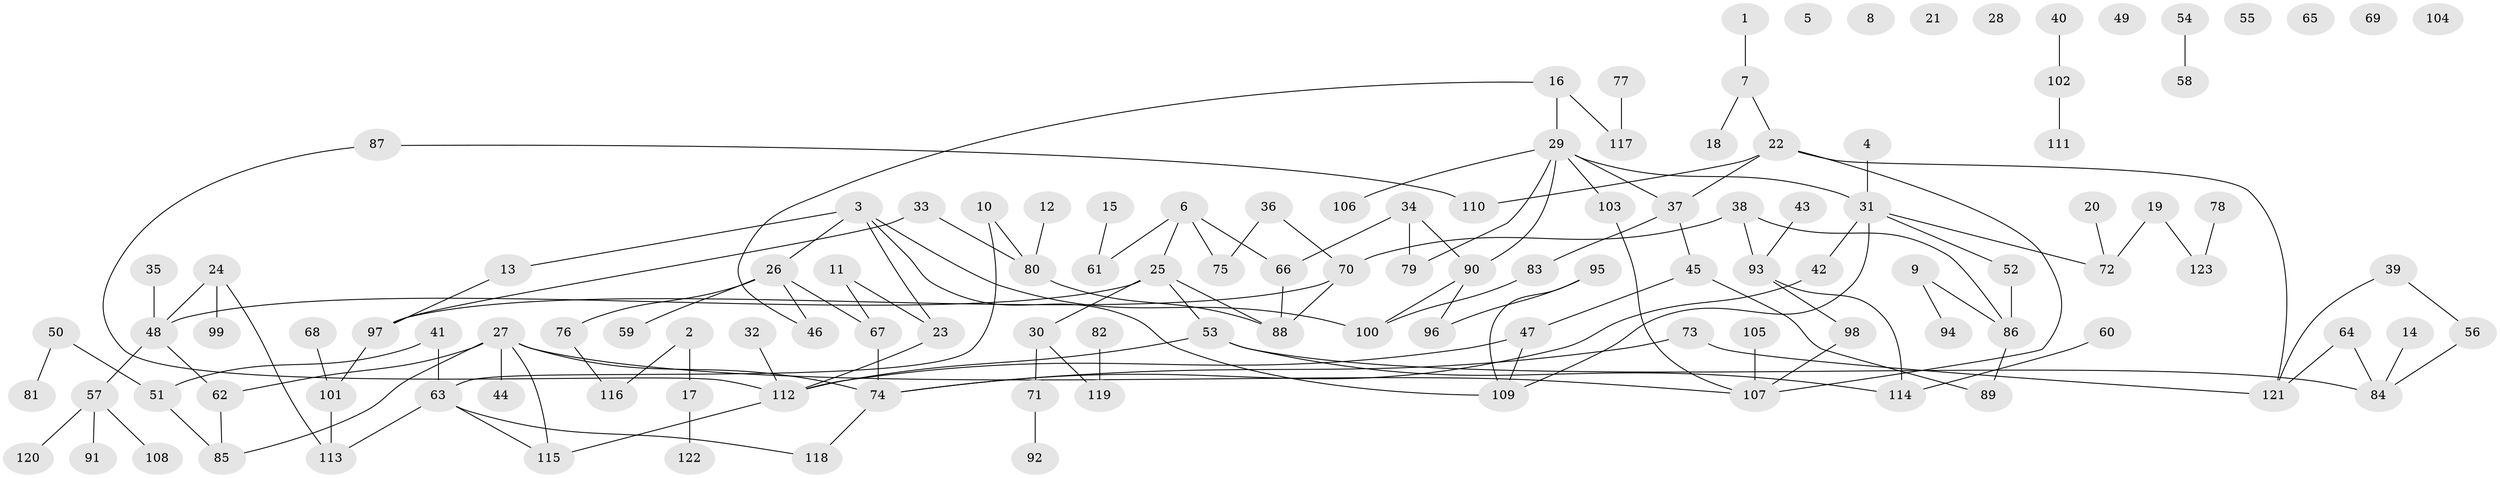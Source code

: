 // coarse degree distribution, {3: 0.12195121951219512, 7: 0.04878048780487805, 5: 0.0975609756097561, 4: 0.1951219512195122, 2: 0.1951219512195122, 6: 0.07317073170731707, 1: 0.24390243902439024, 9: 0.024390243902439025}
// Generated by graph-tools (version 1.1) at 2025/48/03/04/25 22:48:27]
// undirected, 123 vertices, 143 edges
graph export_dot {
  node [color=gray90,style=filled];
  1;
  2;
  3;
  4;
  5;
  6;
  7;
  8;
  9;
  10;
  11;
  12;
  13;
  14;
  15;
  16;
  17;
  18;
  19;
  20;
  21;
  22;
  23;
  24;
  25;
  26;
  27;
  28;
  29;
  30;
  31;
  32;
  33;
  34;
  35;
  36;
  37;
  38;
  39;
  40;
  41;
  42;
  43;
  44;
  45;
  46;
  47;
  48;
  49;
  50;
  51;
  52;
  53;
  54;
  55;
  56;
  57;
  58;
  59;
  60;
  61;
  62;
  63;
  64;
  65;
  66;
  67;
  68;
  69;
  70;
  71;
  72;
  73;
  74;
  75;
  76;
  77;
  78;
  79;
  80;
  81;
  82;
  83;
  84;
  85;
  86;
  87;
  88;
  89;
  90;
  91;
  92;
  93;
  94;
  95;
  96;
  97;
  98;
  99;
  100;
  101;
  102;
  103;
  104;
  105;
  106;
  107;
  108;
  109;
  110;
  111;
  112;
  113;
  114;
  115;
  116;
  117;
  118;
  119;
  120;
  121;
  122;
  123;
  1 -- 7;
  2 -- 17;
  2 -- 116;
  3 -- 13;
  3 -- 23;
  3 -- 26;
  3 -- 100;
  3 -- 109;
  4 -- 31;
  6 -- 25;
  6 -- 61;
  6 -- 66;
  6 -- 75;
  7 -- 18;
  7 -- 22;
  9 -- 86;
  9 -- 94;
  10 -- 63;
  10 -- 80;
  11 -- 23;
  11 -- 67;
  12 -- 80;
  13 -- 97;
  14 -- 84;
  15 -- 61;
  16 -- 29;
  16 -- 46;
  16 -- 117;
  17 -- 122;
  19 -- 72;
  19 -- 123;
  20 -- 72;
  22 -- 37;
  22 -- 107;
  22 -- 110;
  22 -- 121;
  23 -- 112;
  24 -- 48;
  24 -- 99;
  24 -- 113;
  25 -- 30;
  25 -- 48;
  25 -- 53;
  25 -- 88;
  26 -- 46;
  26 -- 59;
  26 -- 67;
  26 -- 76;
  27 -- 44;
  27 -- 62;
  27 -- 74;
  27 -- 85;
  27 -- 107;
  27 -- 115;
  29 -- 31;
  29 -- 37;
  29 -- 79;
  29 -- 90;
  29 -- 103;
  29 -- 106;
  30 -- 71;
  30 -- 119;
  31 -- 42;
  31 -- 52;
  31 -- 72;
  31 -- 109;
  32 -- 112;
  33 -- 80;
  33 -- 97;
  34 -- 66;
  34 -- 79;
  34 -- 90;
  35 -- 48;
  36 -- 70;
  36 -- 75;
  37 -- 45;
  37 -- 83;
  38 -- 70;
  38 -- 86;
  38 -- 93;
  39 -- 56;
  39 -- 121;
  40 -- 102;
  41 -- 51;
  41 -- 63;
  42 -- 74;
  43 -- 93;
  45 -- 47;
  45 -- 89;
  47 -- 109;
  47 -- 112;
  48 -- 57;
  48 -- 62;
  50 -- 51;
  50 -- 81;
  51 -- 85;
  52 -- 86;
  53 -- 84;
  53 -- 112;
  53 -- 114;
  54 -- 58;
  56 -- 84;
  57 -- 91;
  57 -- 108;
  57 -- 120;
  60 -- 114;
  62 -- 85;
  63 -- 113;
  63 -- 115;
  63 -- 118;
  64 -- 84;
  64 -- 121;
  66 -- 88;
  67 -- 74;
  68 -- 101;
  70 -- 88;
  70 -- 97;
  71 -- 92;
  73 -- 74;
  73 -- 121;
  74 -- 118;
  76 -- 116;
  77 -- 117;
  78 -- 123;
  80 -- 88;
  82 -- 119;
  83 -- 100;
  86 -- 89;
  87 -- 110;
  87 -- 112;
  90 -- 96;
  90 -- 100;
  93 -- 98;
  93 -- 114;
  95 -- 96;
  95 -- 109;
  97 -- 101;
  98 -- 107;
  101 -- 113;
  102 -- 111;
  103 -- 107;
  105 -- 107;
  112 -- 115;
}
